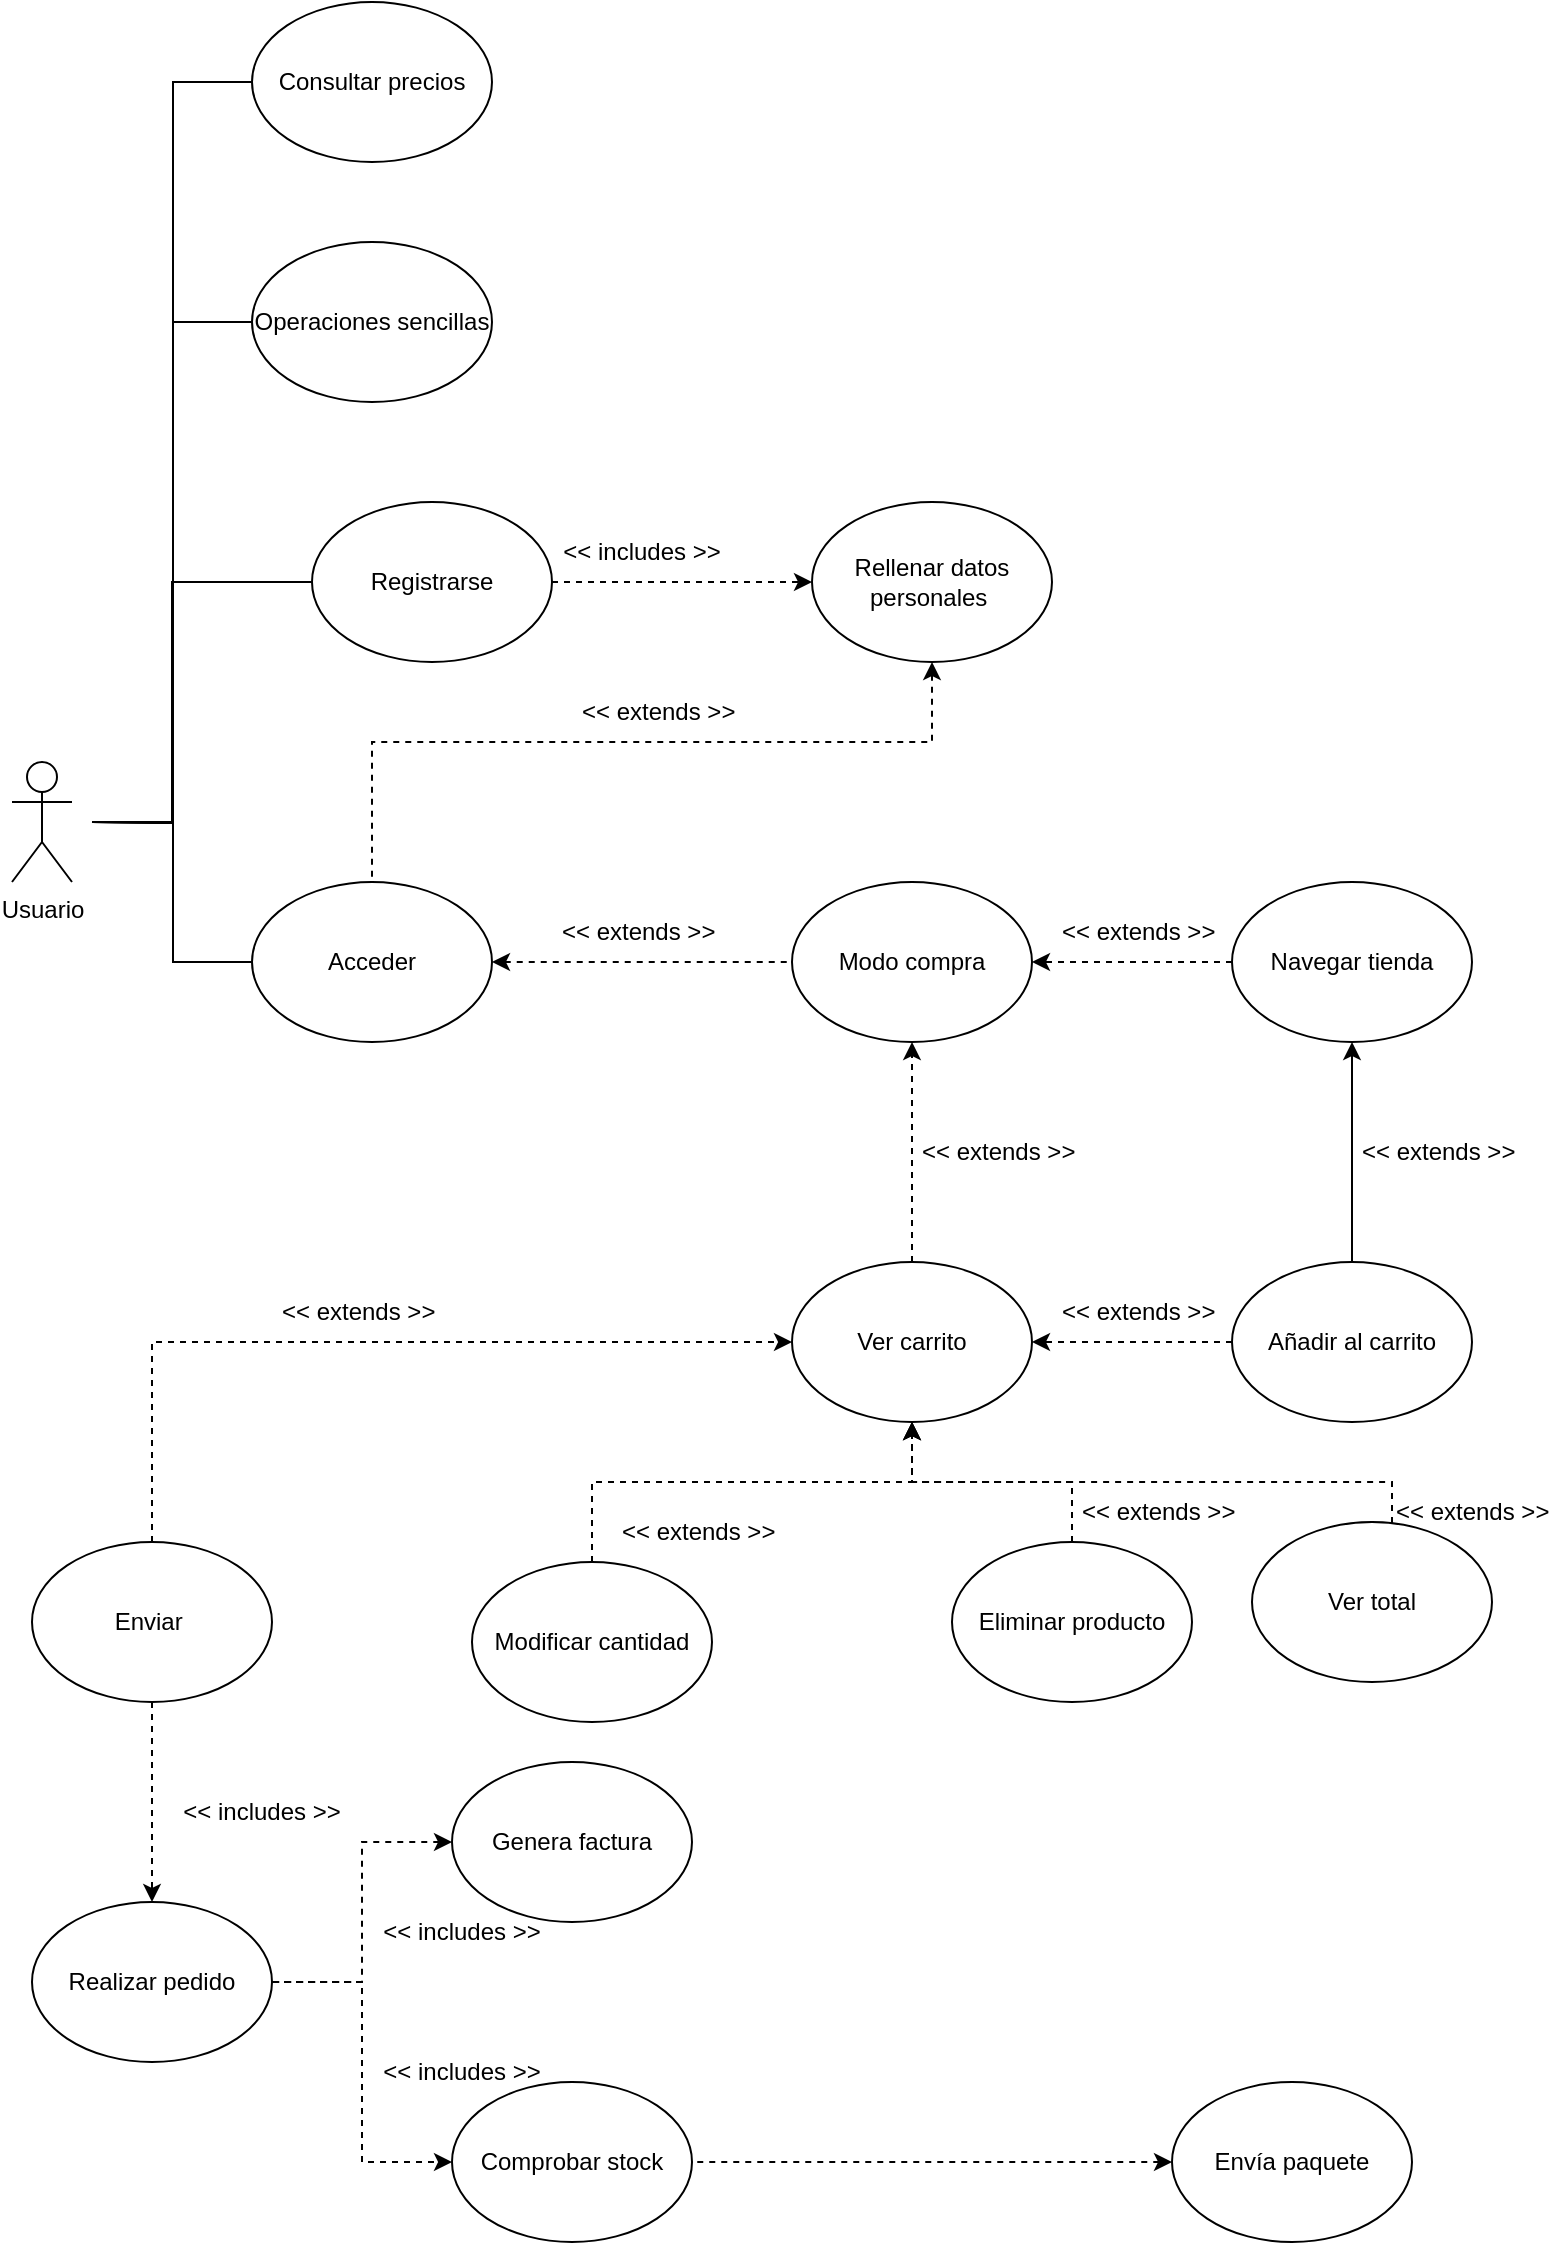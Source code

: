 <mxfile version="21.1.2" type="device">
  <diagram name="Página-1" id="OzpRXD1EmdtQhXwcK1QS">
    <mxGraphModel dx="1036" dy="614" grid="1" gridSize="10" guides="1" tooltips="1" connect="1" arrows="1" fold="1" page="1" pageScale="1" pageWidth="827" pageHeight="1169" math="0" shadow="0">
      <root>
        <mxCell id="0" />
        <mxCell id="1" parent="0" />
        <mxCell id="cZeaWPTal99HqgK56WmL-4" style="edgeStyle=orthogonalEdgeStyle;rounded=0;orthogonalLoop=1;jettySize=auto;html=1;entryX=0;entryY=0.5;entryDx=0;entryDy=0;endArrow=none;endFill=0;" edge="1" parent="1" target="cZeaWPTal99HqgK56WmL-2">
          <mxGeometry relative="1" as="geometry">
            <mxPoint x="90" y="420" as="sourcePoint" />
          </mxGeometry>
        </mxCell>
        <mxCell id="cZeaWPTal99HqgK56WmL-5" style="edgeStyle=orthogonalEdgeStyle;rounded=0;orthogonalLoop=1;jettySize=auto;html=1;endArrow=none;endFill=0;entryX=0;entryY=0.5;entryDx=0;entryDy=0;" edge="1" parent="1" target="cZeaWPTal99HqgK56WmL-3">
          <mxGeometry relative="1" as="geometry">
            <mxPoint x="90" y="420" as="sourcePoint" />
            <Array as="points">
              <mxPoint x="130" y="420" />
              <mxPoint x="130" y="300" />
            </Array>
          </mxGeometry>
        </mxCell>
        <mxCell id="cZeaWPTal99HqgK56WmL-18" style="edgeStyle=orthogonalEdgeStyle;rounded=0;orthogonalLoop=1;jettySize=auto;html=1;entryX=0;entryY=0.5;entryDx=0;entryDy=0;endArrow=none;endFill=0;" edge="1" parent="1" target="cZeaWPTal99HqgK56WmL-15">
          <mxGeometry relative="1" as="geometry">
            <mxPoint x="90" y="420" as="sourcePoint" />
          </mxGeometry>
        </mxCell>
        <mxCell id="cZeaWPTal99HqgK56WmL-19" style="edgeStyle=orthogonalEdgeStyle;rounded=0;orthogonalLoop=1;jettySize=auto;html=1;entryX=0;entryY=0.5;entryDx=0;entryDy=0;endArrow=none;endFill=0;" edge="1" parent="1" target="cZeaWPTal99HqgK56WmL-16">
          <mxGeometry relative="1" as="geometry">
            <mxPoint x="90" y="420" as="sourcePoint" />
          </mxGeometry>
        </mxCell>
        <mxCell id="cZeaWPTal99HqgK56WmL-1" value="Usuario" style="shape=umlActor;verticalLabelPosition=bottom;verticalAlign=top;html=1;outlineConnect=0;" vertex="1" parent="1">
          <mxGeometry x="50" y="390" width="30" height="60" as="geometry" />
        </mxCell>
        <mxCell id="cZeaWPTal99HqgK56WmL-11" style="edgeStyle=orthogonalEdgeStyle;rounded=0;orthogonalLoop=1;jettySize=auto;html=1;entryX=0;entryY=0.5;entryDx=0;entryDy=0;dashed=1;endArrow=none;endFill=0;startArrow=classic;startFill=1;" edge="1" parent="1" source="cZeaWPTal99HqgK56WmL-2" target="cZeaWPTal99HqgK56WmL-10">
          <mxGeometry relative="1" as="geometry" />
        </mxCell>
        <mxCell id="cZeaWPTal99HqgK56WmL-2" value="Acceder" style="ellipse;whiteSpace=wrap;html=1;" vertex="1" parent="1">
          <mxGeometry x="170" y="450" width="120" height="80" as="geometry" />
        </mxCell>
        <mxCell id="cZeaWPTal99HqgK56WmL-7" style="edgeStyle=orthogonalEdgeStyle;rounded=0;orthogonalLoop=1;jettySize=auto;html=1;entryX=0;entryY=0.5;entryDx=0;entryDy=0;dashed=1;" edge="1" parent="1" source="cZeaWPTal99HqgK56WmL-3" target="cZeaWPTal99HqgK56WmL-6">
          <mxGeometry relative="1" as="geometry" />
        </mxCell>
        <mxCell id="cZeaWPTal99HqgK56WmL-3" value="Registrarse" style="ellipse;whiteSpace=wrap;html=1;" vertex="1" parent="1">
          <mxGeometry x="200" y="260" width="120" height="80" as="geometry" />
        </mxCell>
        <mxCell id="cZeaWPTal99HqgK56WmL-13" style="edgeStyle=orthogonalEdgeStyle;rounded=0;orthogonalLoop=1;jettySize=auto;html=1;entryX=0.5;entryY=0;entryDx=0;entryDy=0;endArrow=none;endFill=0;startArrow=classic;startFill=1;dashed=1;" edge="1" parent="1" source="cZeaWPTal99HqgK56WmL-6" target="cZeaWPTal99HqgK56WmL-2">
          <mxGeometry relative="1" as="geometry">
            <Array as="points">
              <mxPoint x="510" y="380" />
              <mxPoint x="230" y="380" />
            </Array>
          </mxGeometry>
        </mxCell>
        <mxCell id="cZeaWPTal99HqgK56WmL-6" value="Rellenar datos personales&amp;nbsp;" style="ellipse;whiteSpace=wrap;html=1;" vertex="1" parent="1">
          <mxGeometry x="450" y="260" width="120" height="80" as="geometry" />
        </mxCell>
        <mxCell id="cZeaWPTal99HqgK56WmL-9" value="&amp;lt;&amp;lt; includes &amp;gt;&amp;gt;" style="text;html=1;strokeColor=none;fillColor=none;align=center;verticalAlign=middle;whiteSpace=wrap;rounded=0;" vertex="1" parent="1">
          <mxGeometry x="310" y="270" width="110" height="30" as="geometry" />
        </mxCell>
        <mxCell id="cZeaWPTal99HqgK56WmL-10" value="Modo compra" style="ellipse;whiteSpace=wrap;html=1;" vertex="1" parent="1">
          <mxGeometry x="440" y="450" width="120" height="80" as="geometry" />
        </mxCell>
        <mxCell id="cZeaWPTal99HqgK56WmL-12" value="&amp;lt;&amp;lt; extends &amp;gt;&amp;gt;&amp;nbsp;" style="text;html=1;strokeColor=none;fillColor=none;align=center;verticalAlign=middle;whiteSpace=wrap;rounded=0;" vertex="1" parent="1">
          <mxGeometry x="320" y="460" width="90" height="30" as="geometry" />
        </mxCell>
        <mxCell id="cZeaWPTal99HqgK56WmL-14" value="&amp;lt;&amp;lt; extends &amp;gt;&amp;gt;&amp;nbsp;" style="text;html=1;strokeColor=none;fillColor=none;align=center;verticalAlign=middle;whiteSpace=wrap;rounded=0;" vertex="1" parent="1">
          <mxGeometry x="330" y="350" width="90" height="30" as="geometry" />
        </mxCell>
        <mxCell id="cZeaWPTal99HqgK56WmL-15" value="Consultar precios" style="ellipse;whiteSpace=wrap;html=1;" vertex="1" parent="1">
          <mxGeometry x="170" y="10" width="120" height="80" as="geometry" />
        </mxCell>
        <mxCell id="cZeaWPTal99HqgK56WmL-16" value="Operaciones sencillas" style="ellipse;whiteSpace=wrap;html=1;" vertex="1" parent="1">
          <mxGeometry x="170" y="130" width="120" height="80" as="geometry" />
        </mxCell>
        <mxCell id="cZeaWPTal99HqgK56WmL-23" value="" style="edgeStyle=orthogonalEdgeStyle;rounded=0;orthogonalLoop=1;jettySize=auto;html=1;dashed=1;" edge="1" parent="1" source="cZeaWPTal99HqgK56WmL-20" target="cZeaWPTal99HqgK56WmL-10">
          <mxGeometry relative="1" as="geometry" />
        </mxCell>
        <mxCell id="cZeaWPTal99HqgK56WmL-24" value="" style="edgeStyle=orthogonalEdgeStyle;rounded=0;orthogonalLoop=1;jettySize=auto;html=1;startArrow=classic;startFill=1;endArrow=none;endFill=0;" edge="1" parent="1" source="cZeaWPTal99HqgK56WmL-20" target="cZeaWPTal99HqgK56WmL-21">
          <mxGeometry relative="1" as="geometry" />
        </mxCell>
        <mxCell id="cZeaWPTal99HqgK56WmL-20" value="Navegar tienda" style="ellipse;whiteSpace=wrap;html=1;" vertex="1" parent="1">
          <mxGeometry x="660" y="450" width="120" height="80" as="geometry" />
        </mxCell>
        <mxCell id="cZeaWPTal99HqgK56WmL-30" value="" style="edgeStyle=orthogonalEdgeStyle;rounded=0;orthogonalLoop=1;jettySize=auto;html=1;dashed=1;" edge="1" parent="1" source="cZeaWPTal99HqgK56WmL-21" target="cZeaWPTal99HqgK56WmL-27">
          <mxGeometry relative="1" as="geometry" />
        </mxCell>
        <mxCell id="cZeaWPTal99HqgK56WmL-21" value="Añadir al carrito" style="ellipse;whiteSpace=wrap;html=1;" vertex="1" parent="1">
          <mxGeometry x="660" y="640" width="120" height="80" as="geometry" />
        </mxCell>
        <mxCell id="cZeaWPTal99HqgK56WmL-25" value="&amp;lt;&amp;lt; extends &amp;gt;&amp;gt;&amp;nbsp;" style="text;html=1;strokeColor=none;fillColor=none;align=center;verticalAlign=middle;whiteSpace=wrap;rounded=0;" vertex="1" parent="1">
          <mxGeometry x="570" y="460" width="90" height="30" as="geometry" />
        </mxCell>
        <mxCell id="cZeaWPTal99HqgK56WmL-26" value="&amp;lt;&amp;lt; extends &amp;gt;&amp;gt;&amp;nbsp;" style="text;html=1;strokeColor=none;fillColor=none;align=center;verticalAlign=middle;whiteSpace=wrap;rounded=0;" vertex="1" parent="1">
          <mxGeometry x="720" y="570" width="90" height="30" as="geometry" />
        </mxCell>
        <mxCell id="cZeaWPTal99HqgK56WmL-29" style="edgeStyle=orthogonalEdgeStyle;rounded=0;orthogonalLoop=1;jettySize=auto;html=1;dashed=1;" edge="1" parent="1" source="cZeaWPTal99HqgK56WmL-27" target="cZeaWPTal99HqgK56WmL-10">
          <mxGeometry relative="1" as="geometry" />
        </mxCell>
        <mxCell id="cZeaWPTal99HqgK56WmL-27" value="Ver carrito" style="ellipse;whiteSpace=wrap;html=1;" vertex="1" parent="1">
          <mxGeometry x="440" y="640" width="120" height="80" as="geometry" />
        </mxCell>
        <mxCell id="cZeaWPTal99HqgK56WmL-31" value="&amp;lt;&amp;lt; extends &amp;gt;&amp;gt;&amp;nbsp;" style="text;html=1;strokeColor=none;fillColor=none;align=center;verticalAlign=middle;whiteSpace=wrap;rounded=0;" vertex="1" parent="1">
          <mxGeometry x="500" y="570" width="90" height="30" as="geometry" />
        </mxCell>
        <mxCell id="cZeaWPTal99HqgK56WmL-32" value="&amp;lt;&amp;lt; extends &amp;gt;&amp;gt;&amp;nbsp;" style="text;html=1;strokeColor=none;fillColor=none;align=center;verticalAlign=middle;whiteSpace=wrap;rounded=0;" vertex="1" parent="1">
          <mxGeometry x="570" y="650" width="90" height="30" as="geometry" />
        </mxCell>
        <mxCell id="cZeaWPTal99HqgK56WmL-36" style="edgeStyle=orthogonalEdgeStyle;rounded=0;orthogonalLoop=1;jettySize=auto;html=1;dashed=1;exitX=0.5;exitY=0;exitDx=0;exitDy=0;" edge="1" parent="1" source="cZeaWPTal99HqgK56WmL-33" target="cZeaWPTal99HqgK56WmL-27">
          <mxGeometry relative="1" as="geometry">
            <Array as="points">
              <mxPoint x="340" y="750" />
              <mxPoint x="500" y="750" />
            </Array>
          </mxGeometry>
        </mxCell>
        <mxCell id="cZeaWPTal99HqgK56WmL-33" value="Modificar cantidad" style="ellipse;whiteSpace=wrap;html=1;" vertex="1" parent="1">
          <mxGeometry x="280" y="790" width="120" height="80" as="geometry" />
        </mxCell>
        <mxCell id="cZeaWPTal99HqgK56WmL-37" style="edgeStyle=orthogonalEdgeStyle;rounded=0;orthogonalLoop=1;jettySize=auto;html=1;entryX=0.5;entryY=1;entryDx=0;entryDy=0;dashed=1;" edge="1" parent="1" source="cZeaWPTal99HqgK56WmL-34" target="cZeaWPTal99HqgK56WmL-27">
          <mxGeometry relative="1" as="geometry" />
        </mxCell>
        <mxCell id="cZeaWPTal99HqgK56WmL-34" value="Eliminar producto" style="ellipse;whiteSpace=wrap;html=1;" vertex="1" parent="1">
          <mxGeometry x="520" y="780" width="120" height="80" as="geometry" />
        </mxCell>
        <mxCell id="cZeaWPTal99HqgK56WmL-38" style="edgeStyle=orthogonalEdgeStyle;rounded=0;orthogonalLoop=1;jettySize=auto;html=1;entryX=0.5;entryY=1;entryDx=0;entryDy=0;dashed=1;" edge="1" parent="1" source="cZeaWPTal99HqgK56WmL-35" target="cZeaWPTal99HqgK56WmL-27">
          <mxGeometry relative="1" as="geometry">
            <Array as="points">
              <mxPoint x="740" y="750" />
              <mxPoint x="500" y="750" />
            </Array>
          </mxGeometry>
        </mxCell>
        <mxCell id="cZeaWPTal99HqgK56WmL-35" value="Ver total" style="ellipse;whiteSpace=wrap;html=1;" vertex="1" parent="1">
          <mxGeometry x="670" y="770" width="120" height="80" as="geometry" />
        </mxCell>
        <mxCell id="cZeaWPTal99HqgK56WmL-39" value="&amp;lt;&amp;lt; extends &amp;gt;&amp;gt;&amp;nbsp;" style="text;html=1;strokeColor=none;fillColor=none;align=center;verticalAlign=middle;whiteSpace=wrap;rounded=0;" vertex="1" parent="1">
          <mxGeometry x="350" y="760" width="90" height="30" as="geometry" />
        </mxCell>
        <mxCell id="cZeaWPTal99HqgK56WmL-40" value="&amp;lt;&amp;lt; extends &amp;gt;&amp;gt;&amp;nbsp;" style="text;html=1;strokeColor=none;fillColor=none;align=center;verticalAlign=middle;whiteSpace=wrap;rounded=0;" vertex="1" parent="1">
          <mxGeometry x="580" y="750" width="90" height="30" as="geometry" />
        </mxCell>
        <mxCell id="cZeaWPTal99HqgK56WmL-41" value="&amp;lt;&amp;lt; extends &amp;gt;&amp;gt;&amp;nbsp;" style="text;html=1;strokeColor=none;fillColor=none;align=center;verticalAlign=middle;whiteSpace=wrap;rounded=0;" vertex="1" parent="1">
          <mxGeometry x="737" y="750" width="90" height="30" as="geometry" />
        </mxCell>
        <mxCell id="cZeaWPTal99HqgK56WmL-44" style="edgeStyle=orthogonalEdgeStyle;rounded=0;orthogonalLoop=1;jettySize=auto;html=1;entryX=0;entryY=0.5;entryDx=0;entryDy=0;dashed=1;" edge="1" parent="1" source="cZeaWPTal99HqgK56WmL-43" target="cZeaWPTal99HqgK56WmL-27">
          <mxGeometry relative="1" as="geometry">
            <Array as="points">
              <mxPoint x="120" y="680" />
            </Array>
          </mxGeometry>
        </mxCell>
        <mxCell id="cZeaWPTal99HqgK56WmL-47" value="" style="edgeStyle=orthogonalEdgeStyle;rounded=0;orthogonalLoop=1;jettySize=auto;html=1;dashed=1;" edge="1" parent="1" source="cZeaWPTal99HqgK56WmL-43" target="cZeaWPTal99HqgK56WmL-46">
          <mxGeometry relative="1" as="geometry" />
        </mxCell>
        <mxCell id="cZeaWPTal99HqgK56WmL-43" value="Enviar&amp;nbsp;" style="ellipse;whiteSpace=wrap;html=1;" vertex="1" parent="1">
          <mxGeometry x="60" y="780" width="120" height="80" as="geometry" />
        </mxCell>
        <mxCell id="cZeaWPTal99HqgK56WmL-45" value="&amp;lt;&amp;lt; extends &amp;gt;&amp;gt;&amp;nbsp;" style="text;html=1;strokeColor=none;fillColor=none;align=center;verticalAlign=middle;whiteSpace=wrap;rounded=0;" vertex="1" parent="1">
          <mxGeometry x="180" y="650" width="90" height="30" as="geometry" />
        </mxCell>
        <mxCell id="cZeaWPTal99HqgK56WmL-57" value="" style="edgeStyle=orthogonalEdgeStyle;rounded=0;orthogonalLoop=1;jettySize=auto;html=1;entryX=0;entryY=0.5;entryDx=0;entryDy=0;dashed=1;" edge="1" parent="1" source="cZeaWPTal99HqgK56WmL-46" target="cZeaWPTal99HqgK56WmL-56">
          <mxGeometry relative="1" as="geometry" />
        </mxCell>
        <mxCell id="cZeaWPTal99HqgK56WmL-46" value="Realizar pedido" style="ellipse;whiteSpace=wrap;html=1;" vertex="1" parent="1">
          <mxGeometry x="60" y="960" width="120" height="80" as="geometry" />
        </mxCell>
        <mxCell id="cZeaWPTal99HqgK56WmL-48" value="&amp;lt;&amp;lt; includes &amp;gt;&amp;gt;" style="text;html=1;strokeColor=none;fillColor=none;align=center;verticalAlign=middle;whiteSpace=wrap;rounded=0;" vertex="1" parent="1">
          <mxGeometry x="120" y="900" width="110" height="30" as="geometry" />
        </mxCell>
        <mxCell id="cZeaWPTal99HqgK56WmL-53" style="edgeStyle=orthogonalEdgeStyle;rounded=0;orthogonalLoop=1;jettySize=auto;html=1;entryX=1;entryY=0.5;entryDx=0;entryDy=0;endArrow=none;endFill=0;startArrow=classic;startFill=1;dashed=1;" edge="1" parent="1" source="cZeaWPTal99HqgK56WmL-49" target="cZeaWPTal99HqgK56WmL-46">
          <mxGeometry relative="1" as="geometry" />
        </mxCell>
        <mxCell id="cZeaWPTal99HqgK56WmL-49" value="Genera factura" style="ellipse;whiteSpace=wrap;html=1;" vertex="1" parent="1">
          <mxGeometry x="270" y="890" width="120" height="80" as="geometry" />
        </mxCell>
        <mxCell id="cZeaWPTal99HqgK56WmL-51" value="" style="edgeStyle=orthogonalEdgeStyle;rounded=0;orthogonalLoop=1;jettySize=auto;html=1;startArrow=classic;startFill=1;endArrow=none;endFill=0;dashed=1;entryX=1;entryY=0.5;entryDx=0;entryDy=0;" edge="1" parent="1" source="cZeaWPTal99HqgK56WmL-50" target="cZeaWPTal99HqgK56WmL-56">
          <mxGeometry relative="1" as="geometry" />
        </mxCell>
        <mxCell id="cZeaWPTal99HqgK56WmL-50" value="Envía paquete" style="ellipse;whiteSpace=wrap;html=1;" vertex="1" parent="1">
          <mxGeometry x="630" y="1050" width="120" height="80" as="geometry" />
        </mxCell>
        <mxCell id="cZeaWPTal99HqgK56WmL-54" value="&amp;lt;&amp;lt; includes &amp;gt;&amp;gt;" style="text;html=1;strokeColor=none;fillColor=none;align=center;verticalAlign=middle;whiteSpace=wrap;rounded=0;" vertex="1" parent="1">
          <mxGeometry x="220" y="960" width="110" height="30" as="geometry" />
        </mxCell>
        <mxCell id="cZeaWPTal99HqgK56WmL-55" value="&amp;lt;&amp;lt; includes &amp;gt;&amp;gt;" style="text;html=1;strokeColor=none;fillColor=none;align=center;verticalAlign=middle;whiteSpace=wrap;rounded=0;" vertex="1" parent="1">
          <mxGeometry x="220" y="1030" width="110" height="30" as="geometry" />
        </mxCell>
        <mxCell id="cZeaWPTal99HqgK56WmL-56" value="Comprobar stock" style="ellipse;whiteSpace=wrap;html=1;" vertex="1" parent="1">
          <mxGeometry x="270" y="1050" width="120" height="80" as="geometry" />
        </mxCell>
      </root>
    </mxGraphModel>
  </diagram>
</mxfile>
